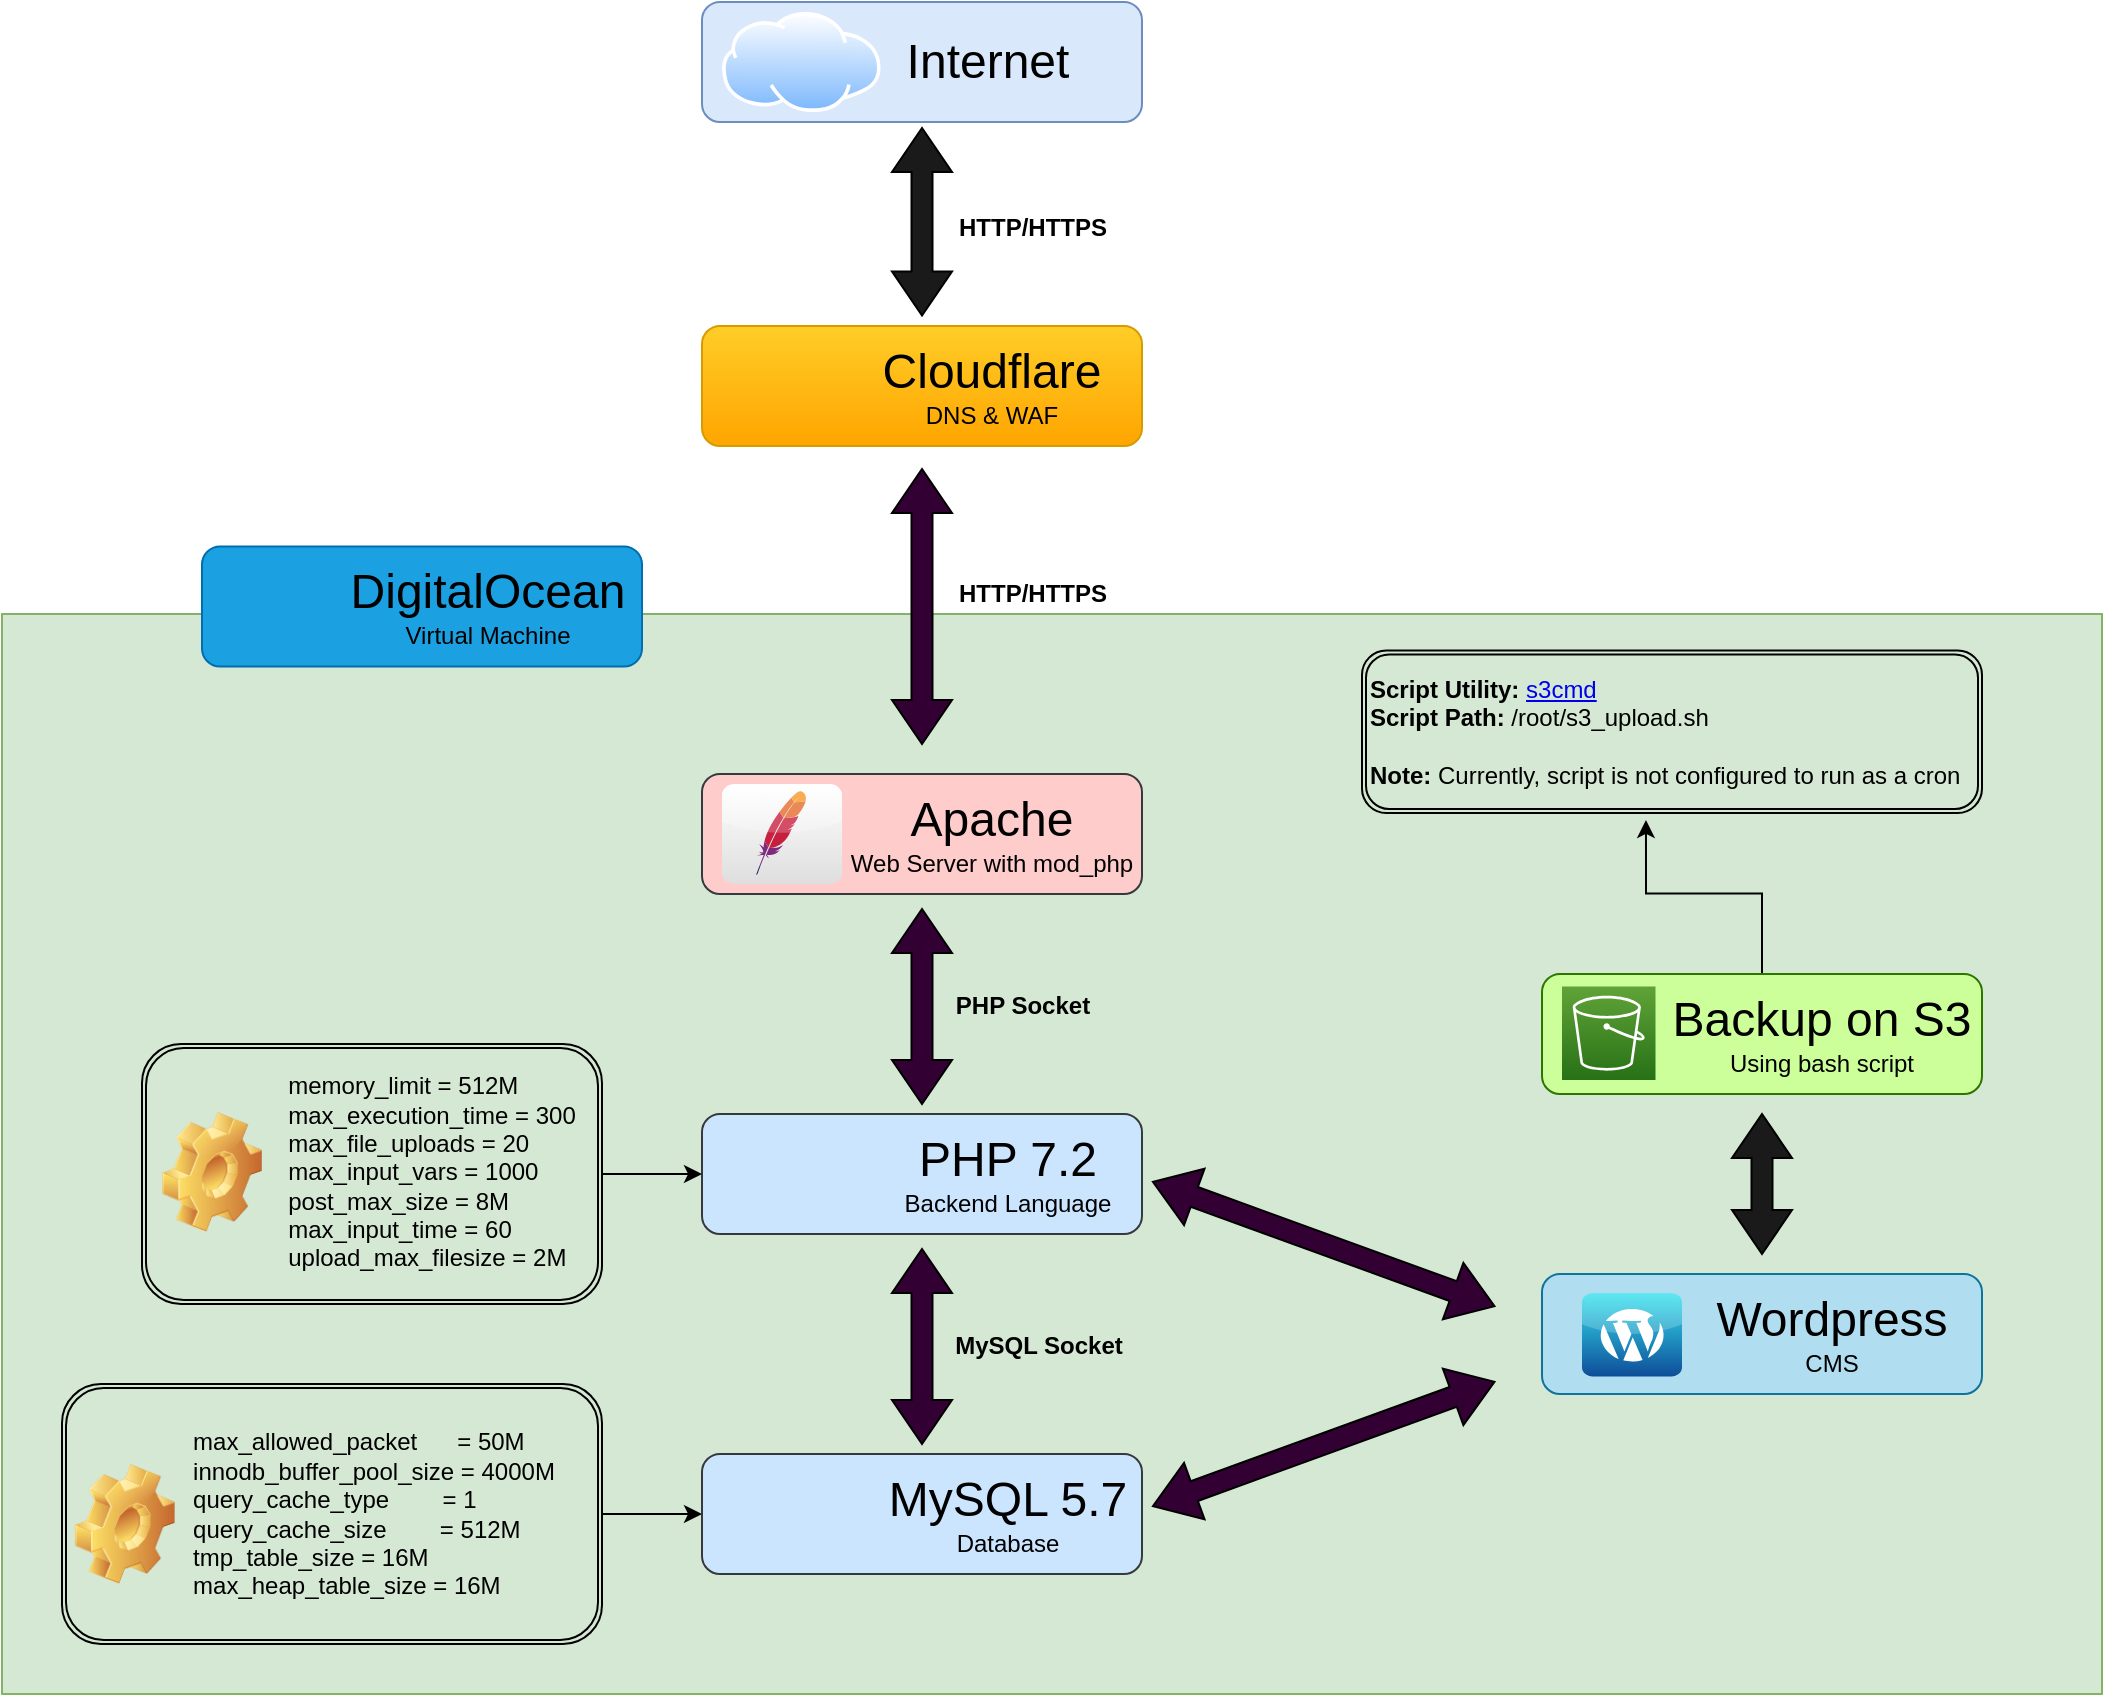 <mxfile version="14.9.6" type="github">
  <diagram id="FTrK58_dnfsZAVpMx4PE" name="Page-1">
    <mxGraphModel dx="1350" dy="806" grid="1" gridSize="10" guides="1" tooltips="1" connect="1" arrows="1" fold="1" page="1" pageScale="1" pageWidth="1100" pageHeight="850" math="0" shadow="0">
      <root>
        <mxCell id="0" />
        <mxCell id="1" parent="0" />
        <mxCell id="3Onor2A-XC485cug67rS-13" value="" style="rounded=0;whiteSpace=wrap;html=1;fillColor=#d5e8d4;strokeColor=#82b366;" vertex="1" parent="1">
          <mxGeometry x="30" y="320" width="1050" height="540" as="geometry" />
        </mxCell>
        <mxCell id="3Onor2A-XC485cug67rS-8" style="edgeStyle=orthogonalEdgeStyle;rounded=0;orthogonalLoop=1;jettySize=auto;html=1;exitX=0.5;exitY=0;exitDx=0;exitDy=0;entryX=0.458;entryY=1.043;entryDx=0;entryDy=0;entryPerimeter=0;" edge="1" parent="1" source="3Onor2A-XC485cug67rS-2" target="3Onor2A-XC485cug67rS-5">
          <mxGeometry relative="1" as="geometry" />
        </mxCell>
        <mxCell id="3Onor2A-XC485cug67rS-2" value="" style="rounded=1;whiteSpace=wrap;html=1;strokeColor=#2D7600;fontColor=#ffffff;fillColor=#CCFF99;" vertex="1" parent="1">
          <mxGeometry x="800" y="500" width="220" height="60" as="geometry" />
        </mxCell>
        <mxCell id="aEkkk-6x4j_KzVjlJegc-29" value="" style="rounded=1;whiteSpace=wrap;html=1;fillColor=#cce5ff;strokeColor=#36393d;" parent="1" vertex="1">
          <mxGeometry x="380" y="570" width="220" height="60" as="geometry" />
        </mxCell>
        <mxCell id="aEkkk-6x4j_KzVjlJegc-26" value="" style="rounded=1;whiteSpace=wrap;html=1;fillColor=#cce5ff;strokeColor=#36393d;" parent="1" vertex="1">
          <mxGeometry x="380.0" y="740" width="220" height="60" as="geometry" />
        </mxCell>
        <mxCell id="aEkkk-6x4j_KzVjlJegc-23" value="" style="rounded=1;whiteSpace=wrap;html=1;fillColor=#ffcccc;strokeColor=#36393d;" parent="1" vertex="1">
          <mxGeometry x="380" y="400" width="220" height="60" as="geometry" />
        </mxCell>
        <mxCell id="aEkkk-6x4j_KzVjlJegc-19" value="" style="rounded=1;whiteSpace=wrap;html=1;fillColor=#dae8fc;strokeColor=#6c8ebf;" parent="1" vertex="1">
          <mxGeometry x="380" y="14" width="220" height="60" as="geometry" />
        </mxCell>
        <mxCell id="aEkkk-6x4j_KzVjlJegc-17" value="" style="rounded=1;whiteSpace=wrap;html=1;gradientColor=#ffa500;fillColor=#ffcd28;strokeColor=#d79b00;" parent="1" vertex="1">
          <mxGeometry x="380" y="176" width="220" height="60" as="geometry" />
        </mxCell>
        <mxCell id="aEkkk-6x4j_KzVjlJegc-1" value="" style="dashed=0;outlineConnect=0;html=1;align=center;labelPosition=center;verticalLabelPosition=bottom;verticalAlign=top;shape=mxgraph.webicons.apache;gradientColor=#DFDEDE" parent="1" vertex="1">
          <mxGeometry x="390" y="405" width="60" height="50" as="geometry" />
        </mxCell>
        <mxCell id="aEkkk-6x4j_KzVjlJegc-2" value="" style="aspect=fixed;perimeter=ellipsePerimeter;html=1;align=center;shadow=0;dashed=0;spacingTop=3;image;image=img/lib/active_directory/internet_cloud.svg;" parent="1" vertex="1">
          <mxGeometry x="390" y="19" width="79.37" height="50" as="geometry" />
        </mxCell>
        <mxCell id="aEkkk-6x4j_KzVjlJegc-3" value="" style="shape=image;html=1;verticalAlign=top;verticalLabelPosition=bottom;labelBackgroundColor=#ffffff;imageAspect=0;aspect=fixed;image=https://cdn4.iconfinder.com/data/icons/logos-and-brands/512/256_Php_logo-128.png" parent="1" vertex="1">
          <mxGeometry x="386.4" y="562" width="76" height="76" as="geometry" />
        </mxCell>
        <mxCell id="aEkkk-6x4j_KzVjlJegc-6" value="&lt;font style=&quot;font-size: 24px&quot;&gt;Internet&lt;/font&gt;" style="text;html=1;strokeColor=none;fillColor=none;align=center;verticalAlign=middle;whiteSpace=wrap;rounded=0;" parent="1" vertex="1">
          <mxGeometry x="448" y="19" width="150" height="50" as="geometry" />
        </mxCell>
        <mxCell id="aEkkk-6x4j_KzVjlJegc-16" value="" style="shape=image;html=1;verticalAlign=top;verticalLabelPosition=bottom;labelBackgroundColor=#ffffff;imageAspect=0;aspect=fixed;image=https://cdn4.iconfinder.com/data/icons/logos-brands-5/24/cloudflare-128.png" parent="1" vertex="1">
          <mxGeometry x="390" y="172" width="68" height="68" as="geometry" />
        </mxCell>
        <mxCell id="aEkkk-6x4j_KzVjlJegc-18" value="&lt;font&gt;&lt;span style=&quot;font-size: 24px&quot;&gt;Cloudflare&lt;/span&gt;&lt;br&gt;&lt;font style=&quot;font-size: 12px&quot;&gt;DNS &amp;amp; WAF&lt;/font&gt;&lt;br&gt;&lt;/font&gt;" style="text;html=1;strokeColor=none;fillColor=none;align=center;verticalAlign=middle;whiteSpace=wrap;rounded=0;" parent="1" vertex="1">
          <mxGeometry x="450" y="181" width="150" height="50" as="geometry" />
        </mxCell>
        <mxCell id="aEkkk-6x4j_KzVjlJegc-25" value="&lt;font&gt;&lt;span style=&quot;font-size: 24px&quot;&gt;Apache&lt;/span&gt;&lt;br&gt;&lt;font style=&quot;font-size: 12px&quot;&gt;Web Server with mod_php&lt;/font&gt;&lt;br&gt;&lt;/font&gt;" style="text;html=1;strokeColor=none;fillColor=none;align=center;verticalAlign=middle;whiteSpace=wrap;rounded=0;" parent="1" vertex="1">
          <mxGeometry x="450" y="405" width="150" height="50" as="geometry" />
        </mxCell>
        <mxCell id="aEkkk-6x4j_KzVjlJegc-28" value="&lt;span style=&quot;font-size: 24px&quot;&gt;MySQL 5.7&lt;/span&gt;&lt;br&gt;&lt;font style=&quot;font-size: 12px&quot;&gt;Database&lt;/font&gt;" style="text;html=1;strokeColor=none;fillColor=none;align=center;verticalAlign=middle;whiteSpace=wrap;rounded=0;" parent="1" vertex="1">
          <mxGeometry x="458.28" y="745" width="150" height="50" as="geometry" />
        </mxCell>
        <mxCell id="aEkkk-6x4j_KzVjlJegc-31" value="&lt;font&gt;&lt;span style=&quot;font-size: 24px&quot;&gt;PHP 7.2&lt;/span&gt;&lt;br&gt;&lt;font style=&quot;font-size: 12px&quot;&gt;Backend Language&lt;/font&gt;&lt;br&gt;&lt;/font&gt;" style="text;html=1;strokeColor=none;fillColor=none;align=center;verticalAlign=middle;whiteSpace=wrap;rounded=0;" parent="1" vertex="1">
          <mxGeometry x="458.28" y="575" width="150" height="50" as="geometry" />
        </mxCell>
        <mxCell id="aEkkk-6x4j_KzVjlJegc-32" value="" style="rounded=1;whiteSpace=wrap;html=1;fillColor=#1ba1e2;strokeColor=#006EAF;fontColor=#ffffff;" parent="1" vertex="1">
          <mxGeometry x="130" y="286.25" width="220" height="60" as="geometry" />
        </mxCell>
        <mxCell id="aEkkk-6x4j_KzVjlJegc-34" value="&lt;font style=&quot;font-size: 24px&quot;&gt;DigitalOcean&lt;br&gt;&lt;/font&gt;&lt;font style=&quot;font-size: 12px&quot;&gt;Virtual Machine&lt;/font&gt;" style="text;html=1;strokeColor=none;fillColor=none;align=center;verticalAlign=middle;whiteSpace=wrap;rounded=0;" parent="1" vertex="1">
          <mxGeometry x="198" y="291.25" width="150" height="50" as="geometry" />
        </mxCell>
        <mxCell id="aEkkk-6x4j_KzVjlJegc-36" value="" style="shape=image;html=1;verticalAlign=top;verticalLabelPosition=bottom;labelBackgroundColor=#ffffff;imageAspect=0;aspect=fixed;image=https://cdn3.iconfinder.com/data/icons/freeapplication/png/24x24/Database.png" parent="1" vertex="1">
          <mxGeometry x="395.6" y="745" width="50" height="50" as="geometry" />
        </mxCell>
        <mxCell id="aEkkk-6x4j_KzVjlJegc-37" value="" style="html=1;shadow=0;dashed=0;align=center;verticalAlign=middle;shape=mxgraph.arrows2.twoWayArrow;dy=0.65;dx=22;rotation=90;fillColor=#1A1A1A;" parent="1" vertex="1">
          <mxGeometry x="443.13" y="108.88" width="93.75" height="30" as="geometry" />
        </mxCell>
        <mxCell id="aEkkk-6x4j_KzVjlJegc-41" value="&lt;div style=&quot;text-align: justify&quot;&gt;memory_limit&lt;span&gt;&amp;nbsp;=&amp;nbsp;&lt;/span&gt;512M&lt;/div&gt;&lt;div style=&quot;text-align: justify&quot;&gt;max_execution_time =&lt;span&gt; &lt;/span&gt;300&lt;/div&gt;&lt;div style=&quot;text-align: justify&quot;&gt;max_file_uploads =&lt;span&gt; &lt;/span&gt;20&lt;/div&gt;&lt;div style=&quot;text-align: justify&quot;&gt;max_input_vars&lt;span&gt;&amp;nbsp;=&amp;nbsp;&lt;/span&gt;1000&lt;/div&gt;&lt;div style=&quot;text-align: justify&quot;&gt;post_max_size&lt;span&gt;&amp;nbsp;=&amp;nbsp;&lt;/span&gt;8M&lt;/div&gt;&lt;div style=&quot;text-align: justify&quot;&gt;max_input_time&lt;span&gt;&amp;nbsp;=&amp;nbsp;&lt;/span&gt;60&lt;/div&gt;&lt;div style=&quot;text-align: justify&quot;&gt;upload_max_filesize&lt;span&gt;&amp;nbsp;=&amp;nbsp;&lt;/span&gt;2M&lt;/div&gt;" style="text;html=1;strokeColor=none;fillColor=none;align=center;verticalAlign=middle;whiteSpace=wrap;rounded=0;" parent="1" vertex="1">
          <mxGeometry x="170" y="549" width="150" height="100" as="geometry" />
        </mxCell>
        <mxCell id="aEkkk-6x4j_KzVjlJegc-44" value="&lt;div style=&quot;text-align: justify&quot;&gt;&lt;div&gt;&lt;div&gt;max_allowed_packet&amp;nbsp; &amp;nbsp; &amp;nbsp; = 50M&lt;/div&gt;&lt;div&gt;innodb_buffer_pool_size = 4000M&lt;/div&gt;&lt;div&gt;query_cache_type&amp;nbsp; &amp;nbsp; &amp;nbsp; &amp;nbsp; = 1&lt;/div&gt;&lt;div&gt;query_cache_size&amp;nbsp; &amp;nbsp; &amp;nbsp; &amp;nbsp; = 512M&lt;/div&gt;&lt;div&gt;tmp_table_size = 16M&lt;/div&gt;&lt;div&gt;max_heap_table_size = 16M&lt;/div&gt;&lt;/div&gt;&lt;/div&gt;" style="text;html=1;strokeColor=none;fillColor=none;align=center;verticalAlign=middle;whiteSpace=wrap;rounded=0;" parent="1" vertex="1">
          <mxGeometry x="116.4" y="720" width="200" height="100" as="geometry" />
        </mxCell>
        <mxCell id="K48FHjjBpR2AsC8Obe6D-3" value="&lt;b&gt;HTTP/HTTPS&lt;/b&gt;" style="text;html=1;align=center;verticalAlign=middle;resizable=0;points=[];autosize=1;strokeColor=none;" parent="1" vertex="1">
          <mxGeometry x="500" y="117" width="90" height="20" as="geometry" />
        </mxCell>
        <mxCell id="K48FHjjBpR2AsC8Obe6D-5" value="" style="html=1;shadow=0;dashed=0;align=center;verticalAlign=middle;shape=mxgraph.arrows2.twoWayArrow;dy=0.65;dx=22;rotation=90;fillColor=#330033;" parent="1" vertex="1">
          <mxGeometry x="421.25" y="301.25" width="137.5" height="30" as="geometry" />
        </mxCell>
        <mxCell id="K48FHjjBpR2AsC8Obe6D-9" value="" style="html=1;shadow=0;dashed=0;align=center;verticalAlign=middle;shape=mxgraph.arrows2.twoWayArrow;dy=0.65;dx=22;rotation=90;fillColor=#330033;" parent="1" vertex="1">
          <mxGeometry x="441.25" y="501.25" width="97.5" height="30" as="geometry" />
        </mxCell>
        <mxCell id="K48FHjjBpR2AsC8Obe6D-10" value="" style="html=1;shadow=0;dashed=0;align=center;verticalAlign=middle;shape=mxgraph.arrows2.twoWayArrow;dy=0.65;dx=22;rotation=90;fillColor=#330033;" parent="1" vertex="1">
          <mxGeometry x="441.25" y="671.25" width="97.5" height="30" as="geometry" />
        </mxCell>
        <mxCell id="K48FHjjBpR2AsC8Obe6D-15" value="" style="html=1;shadow=0;dashed=0;align=center;verticalAlign=middle;shape=mxgraph.arrows2.twoWayArrow;dy=0.65;dx=22;rotation=20;fillColor=#330033;" parent="1" vertex="1">
          <mxGeometry x="600" y="620" width="181.72" height="30" as="geometry" />
        </mxCell>
        <mxCell id="K48FHjjBpR2AsC8Obe6D-19" value="&lt;b&gt;PHP Socket&lt;/b&gt;" style="text;html=1;align=center;verticalAlign=middle;resizable=0;points=[];autosize=1;strokeColor=none;" parent="1" vertex="1">
          <mxGeometry x="500" y="506.25" width="80" height="20" as="geometry" />
        </mxCell>
        <mxCell id="K48FHjjBpR2AsC8Obe6D-20" value="&lt;b&gt;MySQL Socket&lt;/b&gt;" style="text;html=1;align=center;verticalAlign=middle;resizable=0;points=[];autosize=1;strokeColor=none;" parent="1" vertex="1">
          <mxGeometry x="498" y="676.25" width="100" height="20" as="geometry" />
        </mxCell>
        <mxCell id="rhEg0JpfI6ABvtdk70Ct-1" value="&lt;b&gt;HTTP/HTTPS&lt;/b&gt;" style="text;html=1;align=center;verticalAlign=middle;resizable=0;points=[];autosize=1;strokeColor=none;" parent="1" vertex="1">
          <mxGeometry x="500" y="300" width="90" height="20" as="geometry" />
        </mxCell>
        <mxCell id="rhEg0JpfI6ABvtdk70Ct-2" value="" style="rounded=1;whiteSpace=wrap;html=1;fillColor=#b1ddf0;strokeColor=#10739e;" parent="1" vertex="1">
          <mxGeometry x="800" y="650" width="220" height="60" as="geometry" />
        </mxCell>
        <mxCell id="rhEg0JpfI6ABvtdk70Ct-3" value="&lt;font&gt;&lt;font style=&quot;font-size: 24px&quot;&gt;Wordpress&lt;br&gt;&lt;/font&gt;&lt;font style=&quot;font-size: 12px&quot;&gt;CMS&lt;/font&gt;&lt;br&gt;&lt;/font&gt;" style="text;html=1;strokeColor=none;fillColor=none;align=center;verticalAlign=middle;whiteSpace=wrap;rounded=0;" parent="1" vertex="1">
          <mxGeometry x="870" y="655.45" width="150" height="50" as="geometry" />
        </mxCell>
        <mxCell id="rhEg0JpfI6ABvtdk70Ct-4" value="" style="dashed=0;outlineConnect=0;html=1;align=center;labelPosition=center;verticalLabelPosition=bottom;verticalAlign=top;shape=mxgraph.webicons.wordpress;fillColor=#35E2EE;gradientColor=#0E4D99" parent="1" vertex="1">
          <mxGeometry x="820" y="659.65" width="50" height="41.6" as="geometry" />
        </mxCell>
        <mxCell id="rhEg0JpfI6ABvtdk70Ct-7" value="" style="html=1;shadow=0;dashed=0;align=center;verticalAlign=middle;shape=mxgraph.arrows2.twoWayArrow;dy=0.65;dx=22;rotation=-20;fillColor=#330033;" parent="1" vertex="1">
          <mxGeometry x="600" y="720" width="181.72" height="30" as="geometry" />
        </mxCell>
        <mxCell id="rhEg0JpfI6ABvtdk70Ct-8" value="" style="shape=image;html=1;verticalAlign=top;verticalLabelPosition=bottom;labelBackgroundColor=#ffffff;imageAspect=0;aspect=fixed;image=https://cdn4.iconfinder.com/data/icons/logos-brands-5/24/digitalocean-128.png" parent="1" vertex="1">
          <mxGeometry x="150" y="291.25" width="47" height="47" as="geometry" />
        </mxCell>
        <mxCell id="rhEg0JpfI6ABvtdk70Ct-13" value="" style="shape=image;html=1;verticalLabelPosition=bottom;verticalAlign=top;imageAspect=0;image=img/clipart/Gear_128x128.png;fillColor=none;" parent="1" vertex="1">
          <mxGeometry x="110" y="569" width="50" height="60" as="geometry" />
        </mxCell>
        <mxCell id="rhEg0JpfI6ABvtdk70Ct-15" style="edgeStyle=orthogonalEdgeStyle;rounded=0;orthogonalLoop=1;jettySize=auto;html=1;exitX=1;exitY=0.5;exitDx=0;exitDy=0;entryX=0;entryY=0.5;entryDx=0;entryDy=0;" parent="1" source="rhEg0JpfI6ABvtdk70Ct-14" target="aEkkk-6x4j_KzVjlJegc-29" edge="1">
          <mxGeometry relative="1" as="geometry" />
        </mxCell>
        <mxCell id="rhEg0JpfI6ABvtdk70Ct-14" value="" style="shape=ext;double=1;rounded=1;whiteSpace=wrap;html=1;fillColor=none;" parent="1" vertex="1">
          <mxGeometry x="100" y="535" width="230" height="130" as="geometry" />
        </mxCell>
        <mxCell id="rhEg0JpfI6ABvtdk70Ct-17" value="" style="shape=image;html=1;verticalLabelPosition=bottom;verticalAlign=top;imageAspect=0;image=img/clipart/Gear_128x128.png;fillColor=none;" parent="1" vertex="1">
          <mxGeometry x="66.4" y="745" width="50" height="60" as="geometry" />
        </mxCell>
        <mxCell id="rhEg0JpfI6ABvtdk70Ct-21" style="edgeStyle=orthogonalEdgeStyle;rounded=0;orthogonalLoop=1;jettySize=auto;html=1;exitX=1;exitY=0.5;exitDx=0;exitDy=0;entryX=0;entryY=0.5;entryDx=0;entryDy=0;" parent="1" source="rhEg0JpfI6ABvtdk70Ct-18" target="aEkkk-6x4j_KzVjlJegc-26" edge="1">
          <mxGeometry relative="1" as="geometry" />
        </mxCell>
        <mxCell id="rhEg0JpfI6ABvtdk70Ct-18" value="" style="shape=ext;double=1;rounded=1;whiteSpace=wrap;html=1;fillColor=none;" parent="1" vertex="1">
          <mxGeometry x="60" y="705" width="270" height="130" as="geometry" />
        </mxCell>
        <mxCell id="3Onor2A-XC485cug67rS-3" value="&lt;font&gt;&lt;font&gt;&lt;span style=&quot;font-size: 24px&quot;&gt;Backup on S3&lt;br&gt;&lt;/span&gt;&lt;/font&gt;Using bash script&lt;br&gt;&lt;/font&gt;" style="text;html=1;strokeColor=none;fillColor=none;align=center;verticalAlign=middle;whiteSpace=wrap;rounded=0;" vertex="1" parent="1">
          <mxGeometry x="860" y="505" width="160" height="50" as="geometry" />
        </mxCell>
        <mxCell id="3Onor2A-XC485cug67rS-5" value="&lt;b&gt;Script Utility: &lt;/b&gt;&lt;a href=&quot;https://s3tools.org/s3cmd&quot;&gt;s3cmd&lt;/a&gt;&lt;br&gt;&lt;b&gt;Script Path:&lt;/b&gt; /root/s3_upload.sh&lt;br&gt;&lt;div&gt;&lt;br&gt;&lt;/div&gt;&lt;div&gt;&lt;b&gt;Note:&lt;/b&gt; Currently, script is not configured to run as a cron&lt;/div&gt;" style="shape=ext;double=1;rounded=1;whiteSpace=wrap;html=1;fillColor=none;align=left;" vertex="1" parent="1">
          <mxGeometry x="710" y="338.25" width="310" height="81.25" as="geometry" />
        </mxCell>
        <mxCell id="3Onor2A-XC485cug67rS-9" value="" style="html=1;shadow=0;dashed=0;align=center;verticalAlign=middle;shape=mxgraph.arrows2.twoWayArrow;dy=0.65;dx=22;rotation=90;fillColor=#1A1A1A;" vertex="1" parent="1">
          <mxGeometry x="875" y="590" width="70" height="30" as="geometry" />
        </mxCell>
        <mxCell id="3Onor2A-XC485cug67rS-10" value="" style="points=[[0,0,0],[0.25,0,0],[0.5,0,0],[0.75,0,0],[1,0,0],[0,1,0],[0.25,1,0],[0.5,1,0],[0.75,1,0],[1,1,0],[0,0.25,0],[0,0.5,0],[0,0.75,0],[1,0.25,0],[1,0.5,0],[1,0.75,0]];outlineConnect=0;fontColor=#232F3E;gradientColor=#60A337;gradientDirection=north;fillColor=#277116;strokeColor=#ffffff;dashed=0;verticalLabelPosition=bottom;verticalAlign=top;align=center;html=1;fontSize=12;fontStyle=0;aspect=fixed;shape=mxgraph.aws4.resourceIcon;resIcon=mxgraph.aws4.s3;" vertex="1" parent="1">
          <mxGeometry x="810" y="506.25" width="46.75" height="46.75" as="geometry" />
        </mxCell>
      </root>
    </mxGraphModel>
  </diagram>
</mxfile>
